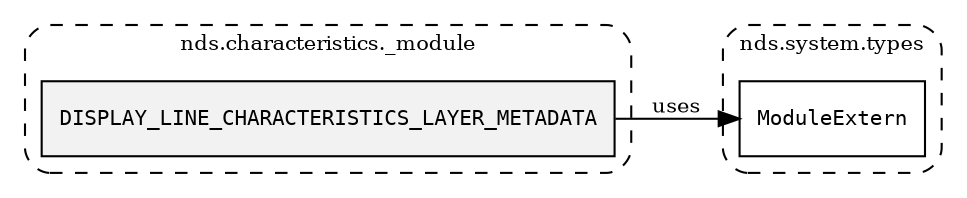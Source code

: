 /**
 * This dot file creates symbol collaboration diagram for DISPLAY_LINE_CHARACTERISTICS_LAYER_METADATA.
 */
digraph ZSERIO
{
    node [shape=box, fontsize=10];
    rankdir="LR";
    fontsize=10;
    tooltip="DISPLAY_LINE_CHARACTERISTICS_LAYER_METADATA collaboration diagram";

    subgraph "cluster_nds.characteristics._module"
    {
        style="dashed, rounded";
        label="nds.characteristics._module";
        tooltip="Package nds.characteristics._module";
        href="../../../content/packages/nds.characteristics._module.html#Package-nds-characteristics-_module";
        target="_parent";

        "DISPLAY_LINE_CHARACTERISTICS_LAYER_METADATA" [style="filled", fillcolor="#0000000D", target="_parent", label=<<font face="monospace"><table align="center" border="0" cellspacing="0" cellpadding="0"><tr><td href="../../../content/packages/nds.characteristics._module.html#Constant-DISPLAY_LINE_CHARACTERISTICS_LAYER_METADATA" title="Constant defined in nds.characteristics._module">DISPLAY_LINE_CHARACTERISTICS_LAYER_METADATA</td></tr></table></font>>];
    }

    subgraph "cluster_nds.system.types"
    {
        style="dashed, rounded";
        label="nds.system.types";
        tooltip="Package nds.system.types";
        href="../../../content/packages/nds.system.types.html#Package-nds-system-types";
        target="_parent";

        "ModuleExtern" [target="_parent", label=<<font face="monospace"><table align="center" border="0" cellspacing="0" cellpadding="0"><tr><td href="../../../content/packages/nds.system.types.html#Subtype-ModuleExtern" title="Subtype defined in nds.system.types">ModuleExtern</td></tr></table></font>>];
    }

    "DISPLAY_LINE_CHARACTERISTICS_LAYER_METADATA" -> "ModuleExtern" [label="uses", fontsize=10];
}
